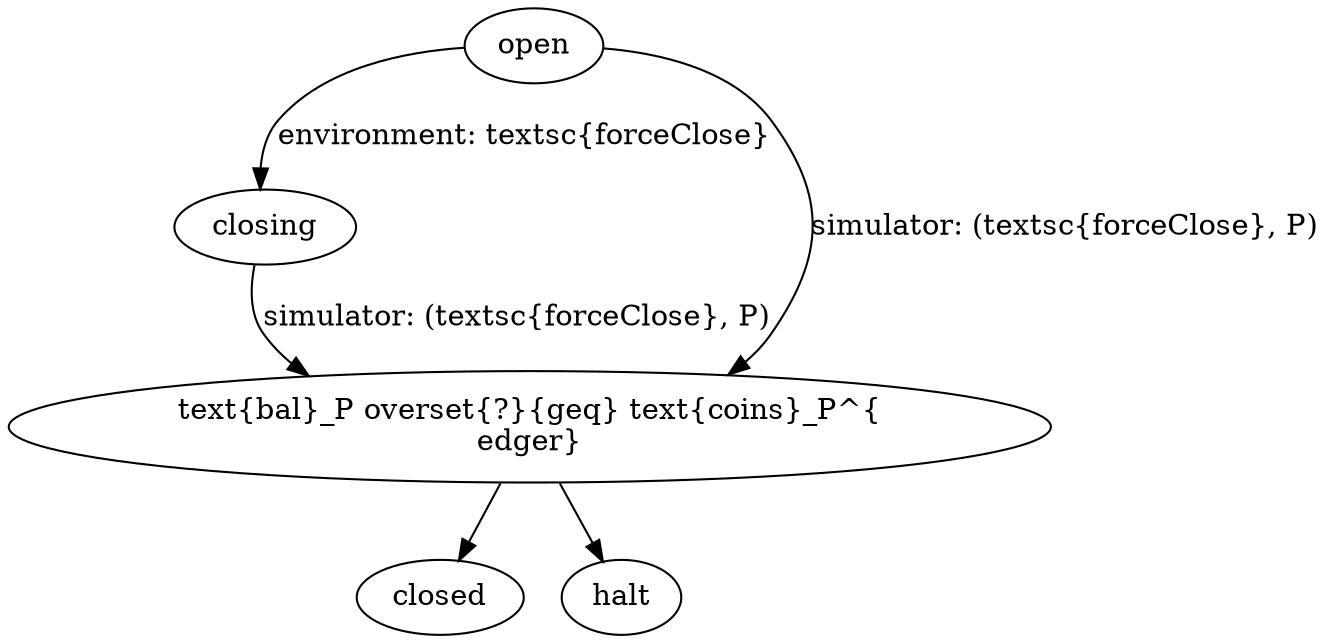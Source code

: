 digraph G {
  open [texlbl="\textsc{open}"]
  closing [texlbl="\textsc{closing}"]
  open -> closing [label="\environment: \textsc{forceClose}"]

  check_bal [label="\text{bal}_P \overset{?}{\geq} \text{coins}_P^{\ledger}",style=diamond]
  open -> check_bal [label="\simulator: (\textsc{forceClose}, P)"]
  closing -> check_bal [label="\simulator: (\textsc{forceClose}, P)"]

  closed [texlbl="\textsc{closed}"]
  check_bal -> closed [texlbl="True"]

  halt [texlbl="halt",style=rectangle]
  check_bal -> halt [texlbl="False"]
}
